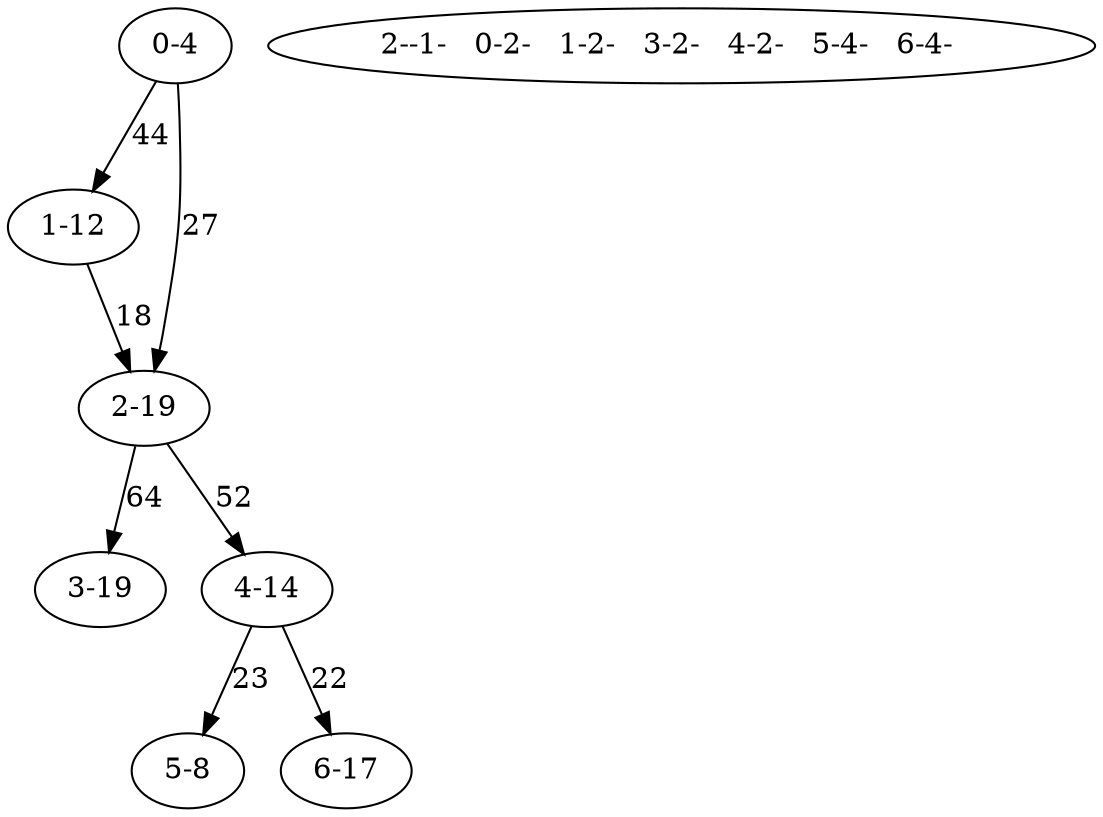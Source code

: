 digraph{
0 [label="0-4"];
1 [label="1-12"];
2 [label="2-19"];
3 [label="3-19"];
4 [label="4-14"];
5 [label="5-8"];
6 [label="6-17"];
0->1 [label="44"];
0->2 [label="27"];
1->2 [label="18"];
2->3 [label="64"];
2->4 [label="52"];
4->5 [label="23"];
4->6 [label="22"];
tt [label="2--1-   0-2-   1-2-   3-2-   4-2-   5-4-   6-4-   "];
}
